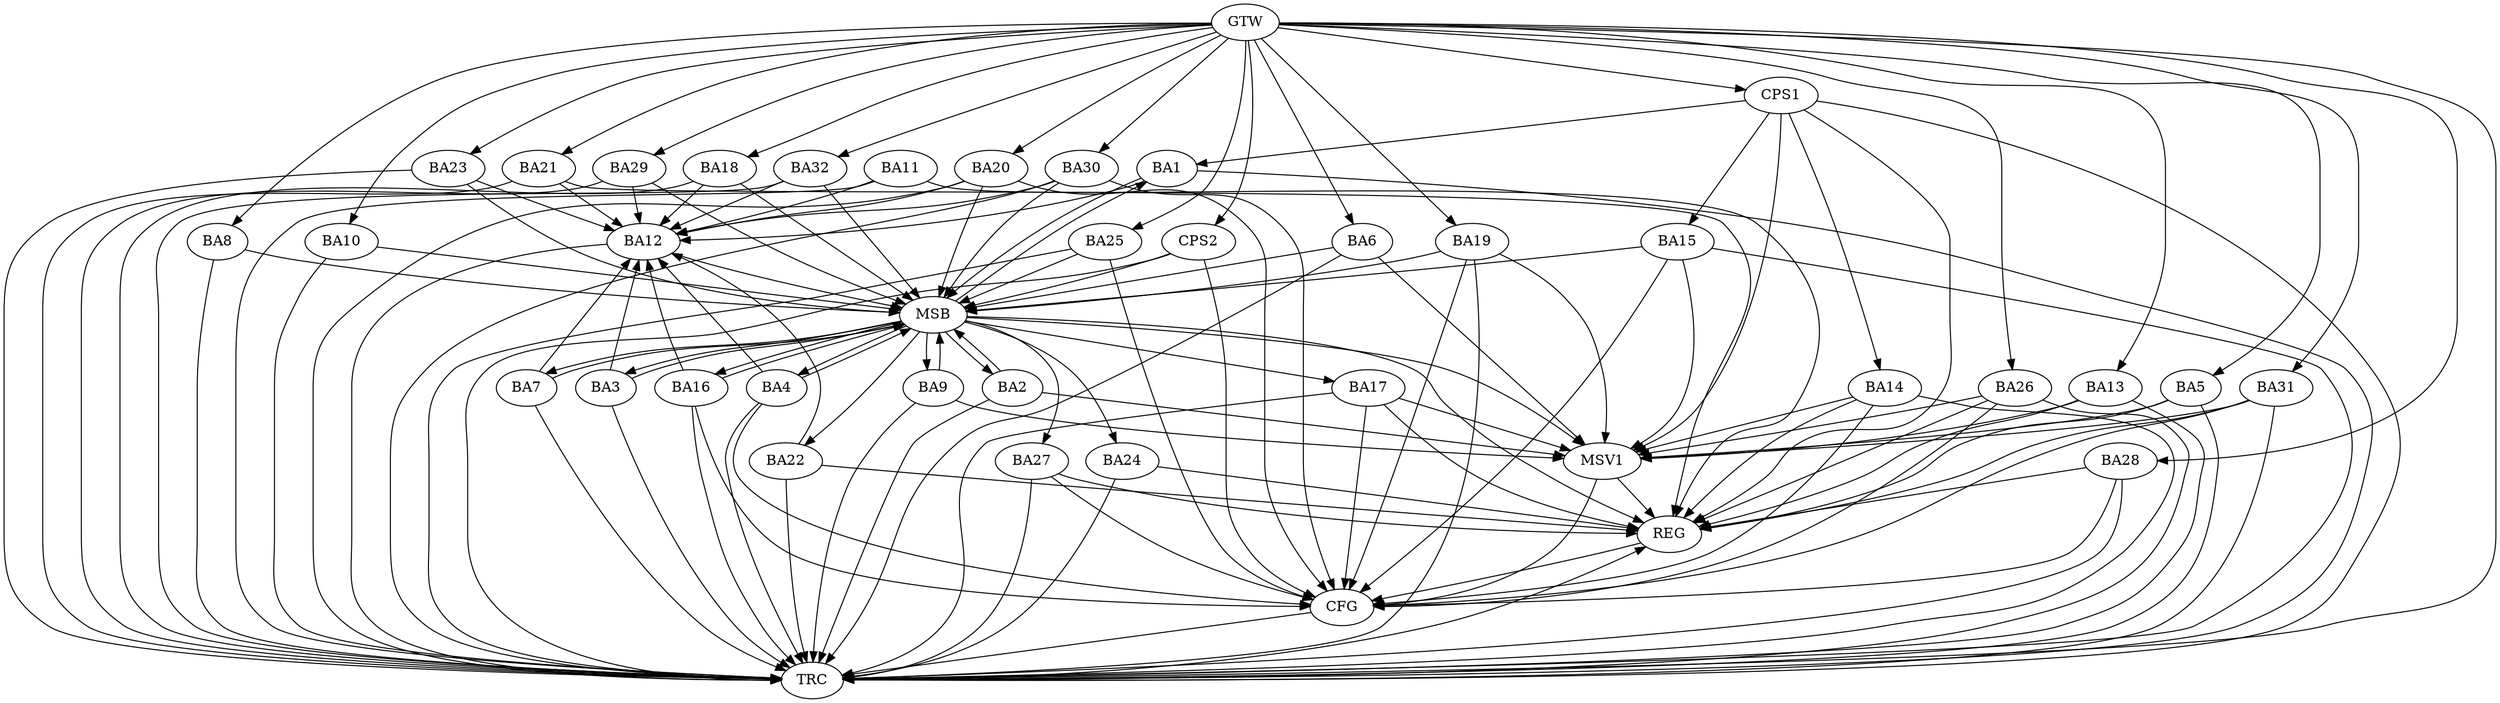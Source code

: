 strict digraph G {
  BA1 [ label="BA1" ];
  BA2 [ label="BA2" ];
  BA3 [ label="BA3" ];
  BA4 [ label="BA4" ];
  BA5 [ label="BA5" ];
  BA6 [ label="BA6" ];
  BA7 [ label="BA7" ];
  BA8 [ label="BA8" ];
  BA9 [ label="BA9" ];
  BA10 [ label="BA10" ];
  BA11 [ label="BA11" ];
  BA12 [ label="BA12" ];
  BA13 [ label="BA13" ];
  BA14 [ label="BA14" ];
  BA15 [ label="BA15" ];
  BA16 [ label="BA16" ];
  BA17 [ label="BA17" ];
  BA18 [ label="BA18" ];
  BA19 [ label="BA19" ];
  BA20 [ label="BA20" ];
  BA21 [ label="BA21" ];
  BA22 [ label="BA22" ];
  BA23 [ label="BA23" ];
  BA24 [ label="BA24" ];
  BA25 [ label="BA25" ];
  BA26 [ label="BA26" ];
  BA27 [ label="BA27" ];
  BA28 [ label="BA28" ];
  BA29 [ label="BA29" ];
  BA30 [ label="BA30" ];
  BA31 [ label="BA31" ];
  BA32 [ label="BA32" ];
  CPS1 [ label="CPS1" ];
  CPS2 [ label="CPS2" ];
  GTW [ label="GTW" ];
  REG [ label="REG" ];
  MSB [ label="MSB" ];
  CFG [ label="CFG" ];
  TRC [ label="TRC" ];
  MSV1 [ label="MSV1" ];
  CPS1 -> BA1;
  CPS1 -> BA14;
  CPS1 -> BA15;
  GTW -> BA5;
  GTW -> BA6;
  GTW -> BA8;
  GTW -> BA10;
  GTW -> BA13;
  GTW -> BA18;
  GTW -> BA19;
  GTW -> BA20;
  GTW -> BA21;
  GTW -> BA23;
  GTW -> BA25;
  GTW -> BA26;
  GTW -> BA28;
  GTW -> BA29;
  GTW -> BA30;
  GTW -> BA31;
  GTW -> BA32;
  GTW -> CPS1;
  GTW -> CPS2;
  BA5 -> REG;
  BA11 -> REG;
  BA13 -> REG;
  BA14 -> REG;
  BA17 -> REG;
  BA21 -> REG;
  BA22 -> REG;
  BA24 -> REG;
  BA26 -> REG;
  BA27 -> REG;
  BA28 -> REG;
  BA31 -> REG;
  CPS1 -> REG;
  BA1 -> MSB;
  MSB -> BA2;
  MSB -> REG;
  BA2 -> MSB;
  MSB -> BA1;
  BA3 -> MSB;
  BA4 -> MSB;
  BA6 -> MSB;
  MSB -> BA4;
  BA7 -> MSB;
  BA8 -> MSB;
  MSB -> BA7;
  BA9 -> MSB;
  MSB -> BA3;
  BA10 -> MSB;
  BA12 -> MSB;
  BA15 -> MSB;
  BA16 -> MSB;
  BA18 -> MSB;
  MSB -> BA9;
  BA19 -> MSB;
  BA20 -> MSB;
  BA23 -> MSB;
  BA25 -> MSB;
  MSB -> BA16;
  BA29 -> MSB;
  MSB -> BA24;
  BA30 -> MSB;
  BA32 -> MSB;
  MSB -> BA17;
  CPS2 -> MSB;
  MSB -> BA27;
  MSB -> BA22;
  CPS2 -> CFG;
  BA4 -> CFG;
  BA31 -> CFG;
  BA20 -> CFG;
  BA28 -> CFG;
  BA25 -> CFG;
  BA19 -> CFG;
  BA27 -> CFG;
  BA14 -> CFG;
  BA15 -> CFG;
  BA17 -> CFG;
  BA26 -> CFG;
  BA16 -> CFG;
  BA30 -> CFG;
  REG -> CFG;
  BA1 -> TRC;
  BA2 -> TRC;
  BA3 -> TRC;
  BA4 -> TRC;
  BA5 -> TRC;
  BA6 -> TRC;
  BA7 -> TRC;
  BA8 -> TRC;
  BA9 -> TRC;
  BA10 -> TRC;
  BA11 -> TRC;
  BA12 -> TRC;
  BA13 -> TRC;
  BA14 -> TRC;
  BA15 -> TRC;
  BA16 -> TRC;
  BA17 -> TRC;
  BA18 -> TRC;
  BA19 -> TRC;
  BA20 -> TRC;
  BA21 -> TRC;
  BA22 -> TRC;
  BA23 -> TRC;
  BA24 -> TRC;
  BA25 -> TRC;
  BA26 -> TRC;
  BA27 -> TRC;
  BA28 -> TRC;
  BA29 -> TRC;
  BA30 -> TRC;
  BA31 -> TRC;
  BA32 -> TRC;
  CPS1 -> TRC;
  CPS2 -> TRC;
  GTW -> TRC;
  CFG -> TRC;
  TRC -> REG;
  BA30 -> BA12;
  BA32 -> BA12;
  BA4 -> BA12;
  BA22 -> BA12;
  BA23 -> BA12;
  BA20 -> BA12;
  BA21 -> BA12;
  BA16 -> BA12;
  BA18 -> BA12;
  BA11 -> BA12;
  BA1 -> BA12;
  BA29 -> BA12;
  BA7 -> BA12;
  BA3 -> BA12;
  BA13 -> MSV1;
  BA17 -> MSV1;
  BA31 -> MSV1;
  CPS1 -> MSV1;
  MSB -> MSV1;
  BA14 -> MSV1;
  BA26 -> MSV1;
  BA6 -> MSV1;
  BA2 -> MSV1;
  BA5 -> MSV1;
  BA15 -> MSV1;
  BA9 -> MSV1;
  BA19 -> MSV1;
  MSV1 -> REG;
  MSV1 -> CFG;
}
